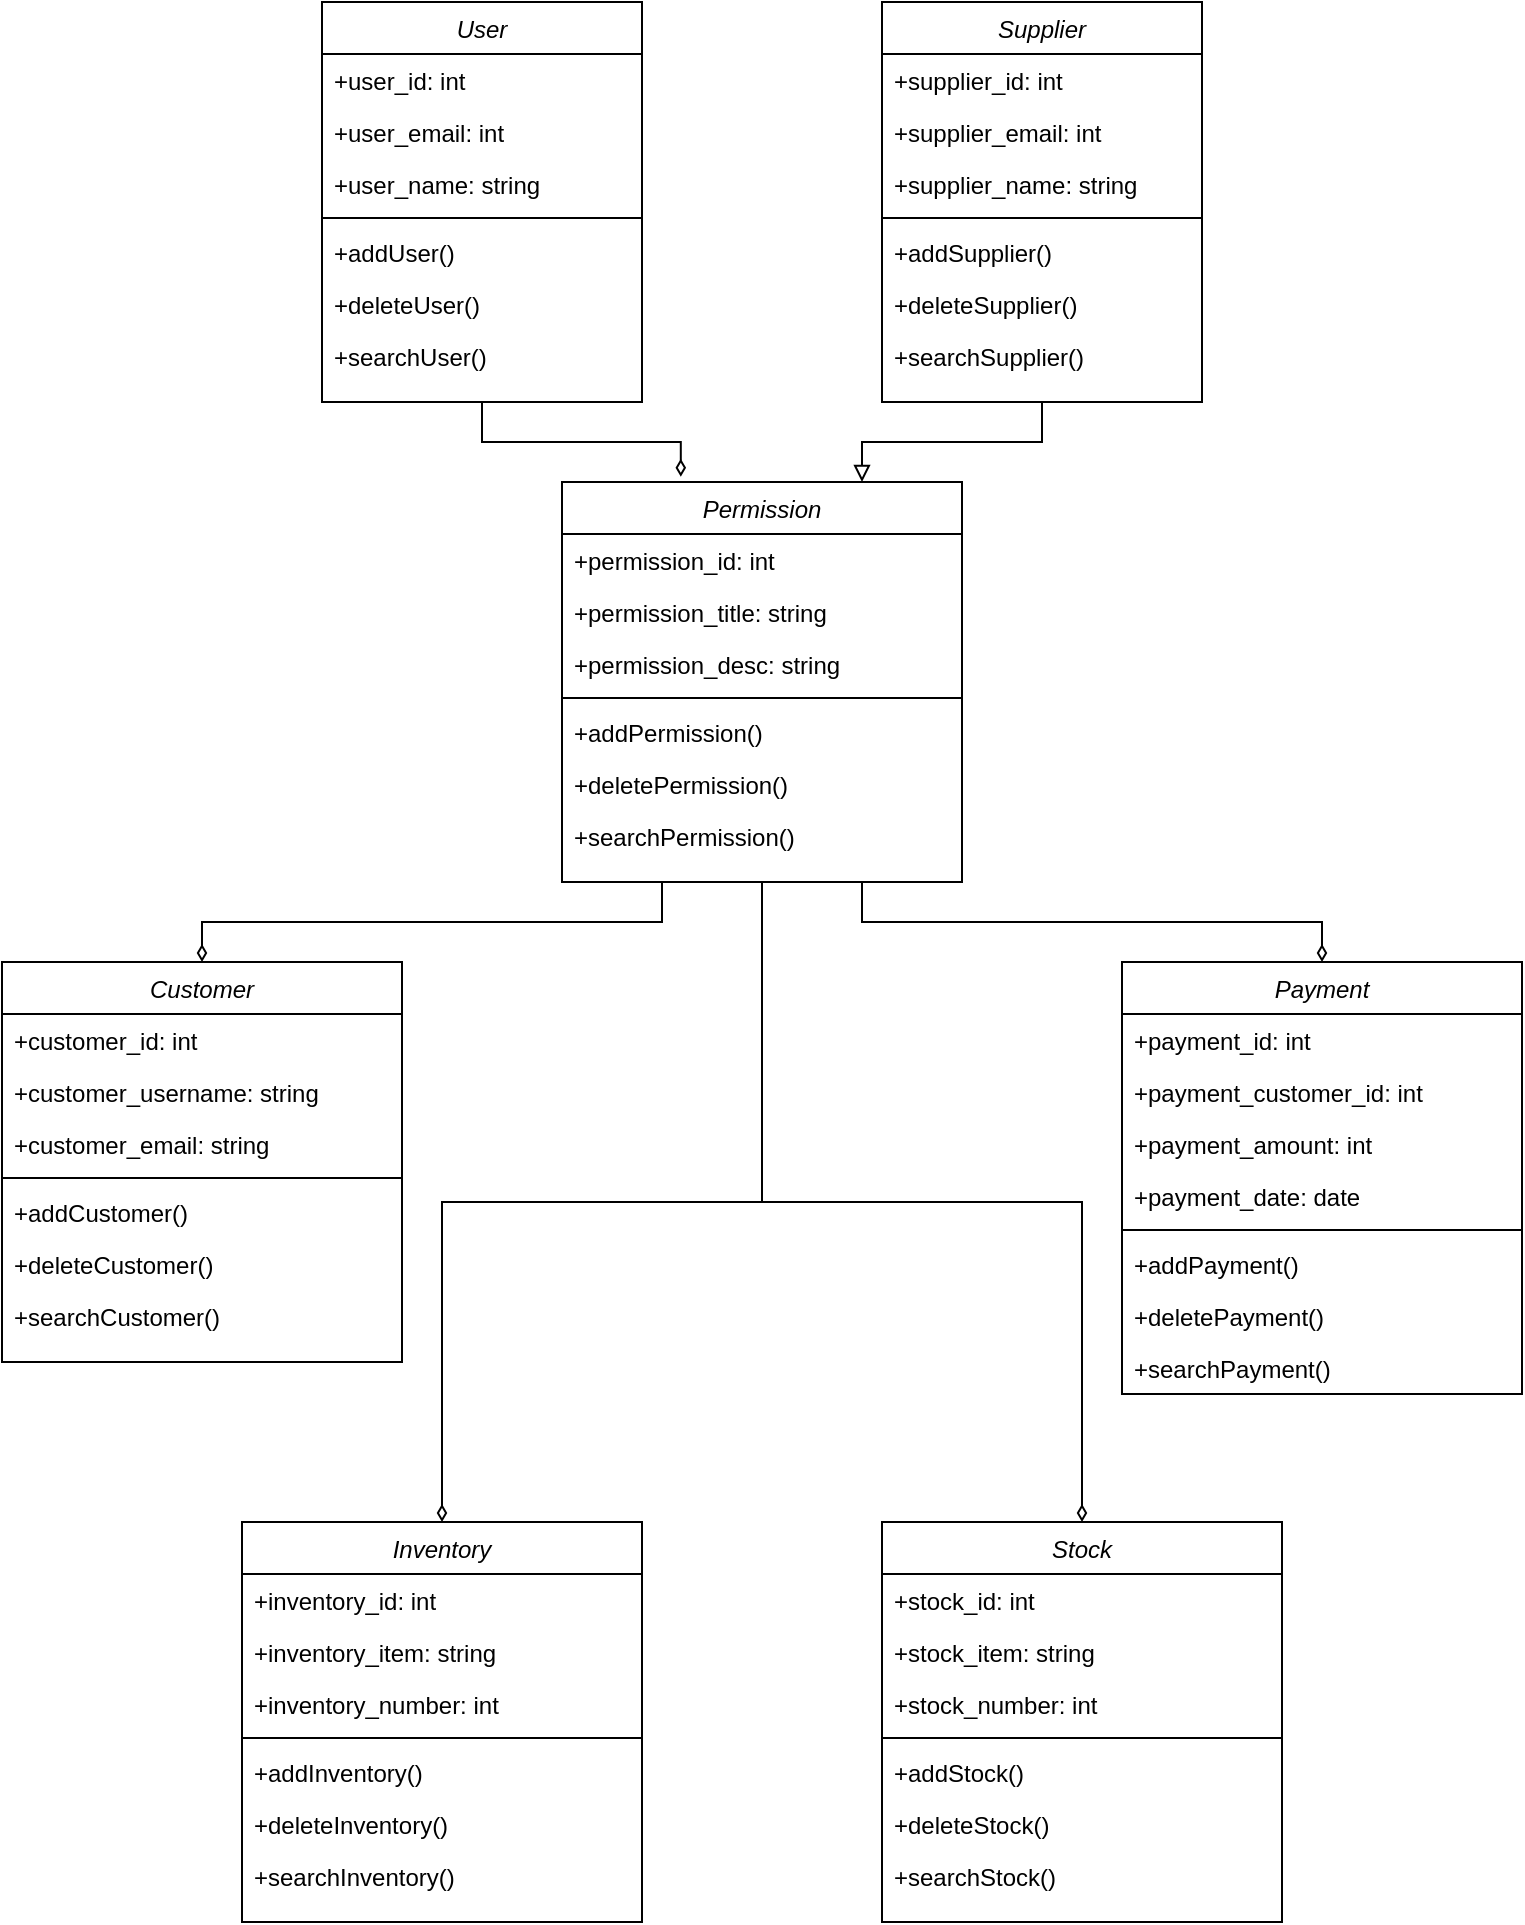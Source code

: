 <mxfile version="16.0.3" type="github">
  <diagram id="C5RBs43oDa-KdzZeNtuy" name="Page-1">
    <mxGraphModel dx="447" dy="245" grid="1" gridSize="10" guides="1" tooltips="1" connect="1" arrows="1" fold="1" page="1" pageScale="1" pageWidth="827" pageHeight="1169" math="0" shadow="0">
      <root>
        <mxCell id="WIyWlLk6GJQsqaUBKTNV-0" />
        <mxCell id="WIyWlLk6GJQsqaUBKTNV-1" parent="WIyWlLk6GJQsqaUBKTNV-0" />
        <mxCell id="MbvucfDCuUSrlffp8qWf-21" style="edgeStyle=orthogonalEdgeStyle;rounded=0;orthogonalLoop=1;jettySize=auto;html=1;exitX=0.5;exitY=1;exitDx=0;exitDy=0;entryX=0.297;entryY=-0.013;entryDx=0;entryDy=0;entryPerimeter=0;endArrow=diamondThin;endFill=0;" edge="1" parent="WIyWlLk6GJQsqaUBKTNV-1" source="zkfFHV4jXpPFQw0GAbJ--0" target="MbvucfDCuUSrlffp8qWf-13">
          <mxGeometry relative="1" as="geometry" />
        </mxCell>
        <mxCell id="zkfFHV4jXpPFQw0GAbJ--0" value="User" style="swimlane;fontStyle=2;align=center;verticalAlign=top;childLayout=stackLayout;horizontal=1;startSize=26;horizontalStack=0;resizeParent=1;resizeLast=0;collapsible=1;marginBottom=0;rounded=0;shadow=0;strokeWidth=1;" parent="WIyWlLk6GJQsqaUBKTNV-1" vertex="1">
          <mxGeometry x="200" y="120" width="160" height="200" as="geometry">
            <mxRectangle x="230" y="140" width="160" height="26" as="alternateBounds" />
          </mxGeometry>
        </mxCell>
        <mxCell id="zkfFHV4jXpPFQw0GAbJ--1" value="+user_id: int" style="text;align=left;verticalAlign=top;spacingLeft=4;spacingRight=4;overflow=hidden;rotatable=0;points=[[0,0.5],[1,0.5]];portConstraint=eastwest;" parent="zkfFHV4jXpPFQw0GAbJ--0" vertex="1">
          <mxGeometry y="26" width="160" height="26" as="geometry" />
        </mxCell>
        <mxCell id="zkfFHV4jXpPFQw0GAbJ--2" value="+user_email: int" style="text;align=left;verticalAlign=top;spacingLeft=4;spacingRight=4;overflow=hidden;rotatable=0;points=[[0,0.5],[1,0.5]];portConstraint=eastwest;rounded=0;shadow=0;html=0;" parent="zkfFHV4jXpPFQw0GAbJ--0" vertex="1">
          <mxGeometry y="52" width="160" height="26" as="geometry" />
        </mxCell>
        <mxCell id="zkfFHV4jXpPFQw0GAbJ--3" value="+user_name: string" style="text;align=left;verticalAlign=top;spacingLeft=4;spacingRight=4;overflow=hidden;rotatable=0;points=[[0,0.5],[1,0.5]];portConstraint=eastwest;rounded=0;shadow=0;html=0;" parent="zkfFHV4jXpPFQw0GAbJ--0" vertex="1">
          <mxGeometry y="78" width="160" height="26" as="geometry" />
        </mxCell>
        <mxCell id="zkfFHV4jXpPFQw0GAbJ--4" value="" style="line;html=1;strokeWidth=1;align=left;verticalAlign=middle;spacingTop=-1;spacingLeft=3;spacingRight=3;rotatable=0;labelPosition=right;points=[];portConstraint=eastwest;" parent="zkfFHV4jXpPFQw0GAbJ--0" vertex="1">
          <mxGeometry y="104" width="160" height="8" as="geometry" />
        </mxCell>
        <mxCell id="zkfFHV4jXpPFQw0GAbJ--5" value="+addUser()" style="text;align=left;verticalAlign=top;spacingLeft=4;spacingRight=4;overflow=hidden;rotatable=0;points=[[0,0.5],[1,0.5]];portConstraint=eastwest;" parent="zkfFHV4jXpPFQw0GAbJ--0" vertex="1">
          <mxGeometry y="112" width="160" height="26" as="geometry" />
        </mxCell>
        <mxCell id="MbvucfDCuUSrlffp8qWf-0" value="+deleteUser()" style="text;align=left;verticalAlign=top;spacingLeft=4;spacingRight=4;overflow=hidden;rotatable=0;points=[[0,0.5],[1,0.5]];portConstraint=eastwest;" vertex="1" parent="zkfFHV4jXpPFQw0GAbJ--0">
          <mxGeometry y="138" width="160" height="26" as="geometry" />
        </mxCell>
        <mxCell id="MbvucfDCuUSrlffp8qWf-2" value="+searchUser()" style="text;align=left;verticalAlign=top;spacingLeft=4;spacingRight=4;overflow=hidden;rotatable=0;points=[[0,0.5],[1,0.5]];portConstraint=eastwest;" vertex="1" parent="zkfFHV4jXpPFQw0GAbJ--0">
          <mxGeometry y="164" width="160" height="26" as="geometry" />
        </mxCell>
        <mxCell id="MbvucfDCuUSrlffp8qWf-22" style="edgeStyle=orthogonalEdgeStyle;rounded=0;orthogonalLoop=1;jettySize=auto;html=1;exitX=0.5;exitY=1;exitDx=0;exitDy=0;entryX=0.75;entryY=0;entryDx=0;entryDy=0;endArrow=block;endFill=0;" edge="1" parent="WIyWlLk6GJQsqaUBKTNV-1" source="MbvucfDCuUSrlffp8qWf-5" target="MbvucfDCuUSrlffp8qWf-13">
          <mxGeometry relative="1" as="geometry" />
        </mxCell>
        <mxCell id="MbvucfDCuUSrlffp8qWf-5" value="Supplier" style="swimlane;fontStyle=2;align=center;verticalAlign=top;childLayout=stackLayout;horizontal=1;startSize=26;horizontalStack=0;resizeParent=1;resizeLast=0;collapsible=1;marginBottom=0;rounded=0;shadow=0;strokeWidth=1;" vertex="1" parent="WIyWlLk6GJQsqaUBKTNV-1">
          <mxGeometry x="480" y="120" width="160" height="200" as="geometry">
            <mxRectangle x="230" y="140" width="160" height="26" as="alternateBounds" />
          </mxGeometry>
        </mxCell>
        <mxCell id="MbvucfDCuUSrlffp8qWf-6" value="+supplier_id: int" style="text;align=left;verticalAlign=top;spacingLeft=4;spacingRight=4;overflow=hidden;rotatable=0;points=[[0,0.5],[1,0.5]];portConstraint=eastwest;" vertex="1" parent="MbvucfDCuUSrlffp8qWf-5">
          <mxGeometry y="26" width="160" height="26" as="geometry" />
        </mxCell>
        <mxCell id="MbvucfDCuUSrlffp8qWf-7" value="+supplier_email: int" style="text;align=left;verticalAlign=top;spacingLeft=4;spacingRight=4;overflow=hidden;rotatable=0;points=[[0,0.5],[1,0.5]];portConstraint=eastwest;rounded=0;shadow=0;html=0;" vertex="1" parent="MbvucfDCuUSrlffp8qWf-5">
          <mxGeometry y="52" width="160" height="26" as="geometry" />
        </mxCell>
        <mxCell id="MbvucfDCuUSrlffp8qWf-8" value="+supplier_name: string" style="text;align=left;verticalAlign=top;spacingLeft=4;spacingRight=4;overflow=hidden;rotatable=0;points=[[0,0.5],[1,0.5]];portConstraint=eastwest;rounded=0;shadow=0;html=0;" vertex="1" parent="MbvucfDCuUSrlffp8qWf-5">
          <mxGeometry y="78" width="160" height="26" as="geometry" />
        </mxCell>
        <mxCell id="MbvucfDCuUSrlffp8qWf-9" value="" style="line;html=1;strokeWidth=1;align=left;verticalAlign=middle;spacingTop=-1;spacingLeft=3;spacingRight=3;rotatable=0;labelPosition=right;points=[];portConstraint=eastwest;" vertex="1" parent="MbvucfDCuUSrlffp8qWf-5">
          <mxGeometry y="104" width="160" height="8" as="geometry" />
        </mxCell>
        <mxCell id="MbvucfDCuUSrlffp8qWf-10" value="+addSupplier()" style="text;align=left;verticalAlign=top;spacingLeft=4;spacingRight=4;overflow=hidden;rotatable=0;points=[[0,0.5],[1,0.5]];portConstraint=eastwest;" vertex="1" parent="MbvucfDCuUSrlffp8qWf-5">
          <mxGeometry y="112" width="160" height="26" as="geometry" />
        </mxCell>
        <mxCell id="MbvucfDCuUSrlffp8qWf-11" value="+deleteSupplier()" style="text;align=left;verticalAlign=top;spacingLeft=4;spacingRight=4;overflow=hidden;rotatable=0;points=[[0,0.5],[1,0.5]];portConstraint=eastwest;" vertex="1" parent="MbvucfDCuUSrlffp8qWf-5">
          <mxGeometry y="138" width="160" height="26" as="geometry" />
        </mxCell>
        <mxCell id="MbvucfDCuUSrlffp8qWf-12" value="+searchSupplier()" style="text;align=left;verticalAlign=top;spacingLeft=4;spacingRight=4;overflow=hidden;rotatable=0;points=[[0,0.5],[1,0.5]];portConstraint=eastwest;" vertex="1" parent="MbvucfDCuUSrlffp8qWf-5">
          <mxGeometry y="164" width="160" height="26" as="geometry" />
        </mxCell>
        <mxCell id="MbvucfDCuUSrlffp8qWf-56" style="edgeStyle=orthogonalEdgeStyle;rounded=0;orthogonalLoop=1;jettySize=auto;html=1;exitX=0.75;exitY=1;exitDx=0;exitDy=0;entryX=0.5;entryY=0;entryDx=0;entryDy=0;endArrow=diamondThin;endFill=0;" edge="1" parent="WIyWlLk6GJQsqaUBKTNV-1" source="MbvucfDCuUSrlffp8qWf-13" target="MbvucfDCuUSrlffp8qWf-31">
          <mxGeometry relative="1" as="geometry" />
        </mxCell>
        <mxCell id="MbvucfDCuUSrlffp8qWf-57" style="edgeStyle=orthogonalEdgeStyle;rounded=0;orthogonalLoop=1;jettySize=auto;html=1;exitX=0.25;exitY=1;exitDx=0;exitDy=0;entryX=0.5;entryY=0;entryDx=0;entryDy=0;endArrow=diamondThin;endFill=0;" edge="1" parent="WIyWlLk6GJQsqaUBKTNV-1" source="MbvucfDCuUSrlffp8qWf-13" target="MbvucfDCuUSrlffp8qWf-23">
          <mxGeometry relative="1" as="geometry" />
        </mxCell>
        <mxCell id="MbvucfDCuUSrlffp8qWf-58" style="edgeStyle=orthogonalEdgeStyle;rounded=0;orthogonalLoop=1;jettySize=auto;html=1;exitX=0.5;exitY=1;exitDx=0;exitDy=0;endArrow=diamondThin;endFill=0;" edge="1" parent="WIyWlLk6GJQsqaUBKTNV-1" source="MbvucfDCuUSrlffp8qWf-13" target="MbvucfDCuUSrlffp8qWf-39">
          <mxGeometry relative="1" as="geometry" />
        </mxCell>
        <mxCell id="MbvucfDCuUSrlffp8qWf-59" style="edgeStyle=orthogonalEdgeStyle;rounded=0;orthogonalLoop=1;jettySize=auto;html=1;exitX=0.5;exitY=1;exitDx=0;exitDy=0;endArrow=diamondThin;endFill=0;" edge="1" parent="WIyWlLk6GJQsqaUBKTNV-1" source="MbvucfDCuUSrlffp8qWf-13" target="MbvucfDCuUSrlffp8qWf-47">
          <mxGeometry relative="1" as="geometry" />
        </mxCell>
        <mxCell id="MbvucfDCuUSrlffp8qWf-13" value="Permission" style="swimlane;fontStyle=2;align=center;verticalAlign=top;childLayout=stackLayout;horizontal=1;startSize=26;horizontalStack=0;resizeParent=1;resizeLast=0;collapsible=1;marginBottom=0;rounded=0;shadow=0;strokeWidth=1;" vertex="1" parent="WIyWlLk6GJQsqaUBKTNV-1">
          <mxGeometry x="320" y="360" width="200" height="200" as="geometry">
            <mxRectangle x="230" y="140" width="160" height="26" as="alternateBounds" />
          </mxGeometry>
        </mxCell>
        <mxCell id="MbvucfDCuUSrlffp8qWf-14" value="+permission_id: int" style="text;align=left;verticalAlign=top;spacingLeft=4;spacingRight=4;overflow=hidden;rotatable=0;points=[[0,0.5],[1,0.5]];portConstraint=eastwest;" vertex="1" parent="MbvucfDCuUSrlffp8qWf-13">
          <mxGeometry y="26" width="200" height="26" as="geometry" />
        </mxCell>
        <mxCell id="MbvucfDCuUSrlffp8qWf-15" value="+permission_title: string" style="text;align=left;verticalAlign=top;spacingLeft=4;spacingRight=4;overflow=hidden;rotatable=0;points=[[0,0.5],[1,0.5]];portConstraint=eastwest;rounded=0;shadow=0;html=0;" vertex="1" parent="MbvucfDCuUSrlffp8qWf-13">
          <mxGeometry y="52" width="200" height="26" as="geometry" />
        </mxCell>
        <mxCell id="MbvucfDCuUSrlffp8qWf-16" value="+permission_desc: string" style="text;align=left;verticalAlign=top;spacingLeft=4;spacingRight=4;overflow=hidden;rotatable=0;points=[[0,0.5],[1,0.5]];portConstraint=eastwest;rounded=0;shadow=0;html=0;" vertex="1" parent="MbvucfDCuUSrlffp8qWf-13">
          <mxGeometry y="78" width="200" height="26" as="geometry" />
        </mxCell>
        <mxCell id="MbvucfDCuUSrlffp8qWf-17" value="" style="line;html=1;strokeWidth=1;align=left;verticalAlign=middle;spacingTop=-1;spacingLeft=3;spacingRight=3;rotatable=0;labelPosition=right;points=[];portConstraint=eastwest;" vertex="1" parent="MbvucfDCuUSrlffp8qWf-13">
          <mxGeometry y="104" width="200" height="8" as="geometry" />
        </mxCell>
        <mxCell id="MbvucfDCuUSrlffp8qWf-18" value="+addPermission()" style="text;align=left;verticalAlign=top;spacingLeft=4;spacingRight=4;overflow=hidden;rotatable=0;points=[[0,0.5],[1,0.5]];portConstraint=eastwest;" vertex="1" parent="MbvucfDCuUSrlffp8qWf-13">
          <mxGeometry y="112" width="200" height="26" as="geometry" />
        </mxCell>
        <mxCell id="MbvucfDCuUSrlffp8qWf-19" value="+deletePermission()" style="text;align=left;verticalAlign=top;spacingLeft=4;spacingRight=4;overflow=hidden;rotatable=0;points=[[0,0.5],[1,0.5]];portConstraint=eastwest;" vertex="1" parent="MbvucfDCuUSrlffp8qWf-13">
          <mxGeometry y="138" width="200" height="26" as="geometry" />
        </mxCell>
        <mxCell id="MbvucfDCuUSrlffp8qWf-20" value="+searchPermission()" style="text;align=left;verticalAlign=top;spacingLeft=4;spacingRight=4;overflow=hidden;rotatable=0;points=[[0,0.5],[1,0.5]];portConstraint=eastwest;" vertex="1" parent="MbvucfDCuUSrlffp8qWf-13">
          <mxGeometry y="164" width="200" height="26" as="geometry" />
        </mxCell>
        <mxCell id="MbvucfDCuUSrlffp8qWf-23" value="Customer" style="swimlane;fontStyle=2;align=center;verticalAlign=top;childLayout=stackLayout;horizontal=1;startSize=26;horizontalStack=0;resizeParent=1;resizeLast=0;collapsible=1;marginBottom=0;rounded=0;shadow=0;strokeWidth=1;" vertex="1" parent="WIyWlLk6GJQsqaUBKTNV-1">
          <mxGeometry x="40" y="600" width="200" height="200" as="geometry">
            <mxRectangle x="230" y="140" width="160" height="26" as="alternateBounds" />
          </mxGeometry>
        </mxCell>
        <mxCell id="MbvucfDCuUSrlffp8qWf-24" value="+customer_id: int" style="text;align=left;verticalAlign=top;spacingLeft=4;spacingRight=4;overflow=hidden;rotatable=0;points=[[0,0.5],[1,0.5]];portConstraint=eastwest;" vertex="1" parent="MbvucfDCuUSrlffp8qWf-23">
          <mxGeometry y="26" width="200" height="26" as="geometry" />
        </mxCell>
        <mxCell id="MbvucfDCuUSrlffp8qWf-25" value="+customer_username: string" style="text;align=left;verticalAlign=top;spacingLeft=4;spacingRight=4;overflow=hidden;rotatable=0;points=[[0,0.5],[1,0.5]];portConstraint=eastwest;rounded=0;shadow=0;html=0;" vertex="1" parent="MbvucfDCuUSrlffp8qWf-23">
          <mxGeometry y="52" width="200" height="26" as="geometry" />
        </mxCell>
        <mxCell id="MbvucfDCuUSrlffp8qWf-26" value="+customer_email: string" style="text;align=left;verticalAlign=top;spacingLeft=4;spacingRight=4;overflow=hidden;rotatable=0;points=[[0,0.5],[1,0.5]];portConstraint=eastwest;rounded=0;shadow=0;html=0;" vertex="1" parent="MbvucfDCuUSrlffp8qWf-23">
          <mxGeometry y="78" width="200" height="26" as="geometry" />
        </mxCell>
        <mxCell id="MbvucfDCuUSrlffp8qWf-27" value="" style="line;html=1;strokeWidth=1;align=left;verticalAlign=middle;spacingTop=-1;spacingLeft=3;spacingRight=3;rotatable=0;labelPosition=right;points=[];portConstraint=eastwest;" vertex="1" parent="MbvucfDCuUSrlffp8qWf-23">
          <mxGeometry y="104" width="200" height="8" as="geometry" />
        </mxCell>
        <mxCell id="MbvucfDCuUSrlffp8qWf-28" value="+addCustomer()" style="text;align=left;verticalAlign=top;spacingLeft=4;spacingRight=4;overflow=hidden;rotatable=0;points=[[0,0.5],[1,0.5]];portConstraint=eastwest;" vertex="1" parent="MbvucfDCuUSrlffp8qWf-23">
          <mxGeometry y="112" width="200" height="26" as="geometry" />
        </mxCell>
        <mxCell id="MbvucfDCuUSrlffp8qWf-29" value="+deleteCustomer()" style="text;align=left;verticalAlign=top;spacingLeft=4;spacingRight=4;overflow=hidden;rotatable=0;points=[[0,0.5],[1,0.5]];portConstraint=eastwest;" vertex="1" parent="MbvucfDCuUSrlffp8qWf-23">
          <mxGeometry y="138" width="200" height="26" as="geometry" />
        </mxCell>
        <mxCell id="MbvucfDCuUSrlffp8qWf-30" value="+searchCustomer()" style="text;align=left;verticalAlign=top;spacingLeft=4;spacingRight=4;overflow=hidden;rotatable=0;points=[[0,0.5],[1,0.5]];portConstraint=eastwest;" vertex="1" parent="MbvucfDCuUSrlffp8qWf-23">
          <mxGeometry y="164" width="200" height="26" as="geometry" />
        </mxCell>
        <mxCell id="MbvucfDCuUSrlffp8qWf-31" value="Payment" style="swimlane;fontStyle=2;align=center;verticalAlign=top;childLayout=stackLayout;horizontal=1;startSize=26;horizontalStack=0;resizeParent=1;resizeLast=0;collapsible=1;marginBottom=0;rounded=0;shadow=0;strokeWidth=1;" vertex="1" parent="WIyWlLk6GJQsqaUBKTNV-1">
          <mxGeometry x="600" y="600" width="200" height="216" as="geometry">
            <mxRectangle x="230" y="140" width="160" height="26" as="alternateBounds" />
          </mxGeometry>
        </mxCell>
        <mxCell id="MbvucfDCuUSrlffp8qWf-32" value="+payment_id: int" style="text;align=left;verticalAlign=top;spacingLeft=4;spacingRight=4;overflow=hidden;rotatable=0;points=[[0,0.5],[1,0.5]];portConstraint=eastwest;" vertex="1" parent="MbvucfDCuUSrlffp8qWf-31">
          <mxGeometry y="26" width="200" height="26" as="geometry" />
        </mxCell>
        <mxCell id="MbvucfDCuUSrlffp8qWf-33" value="+payment_customer_id: int" style="text;align=left;verticalAlign=top;spacingLeft=4;spacingRight=4;overflow=hidden;rotatable=0;points=[[0,0.5],[1,0.5]];portConstraint=eastwest;rounded=0;shadow=0;html=0;" vertex="1" parent="MbvucfDCuUSrlffp8qWf-31">
          <mxGeometry y="52" width="200" height="26" as="geometry" />
        </mxCell>
        <mxCell id="MbvucfDCuUSrlffp8qWf-34" value="+payment_amount: int" style="text;align=left;verticalAlign=top;spacingLeft=4;spacingRight=4;overflow=hidden;rotatable=0;points=[[0,0.5],[1,0.5]];portConstraint=eastwest;rounded=0;shadow=0;html=0;" vertex="1" parent="MbvucfDCuUSrlffp8qWf-31">
          <mxGeometry y="78" width="200" height="26" as="geometry" />
        </mxCell>
        <mxCell id="MbvucfDCuUSrlffp8qWf-55" value="+payment_date: date" style="text;align=left;verticalAlign=top;spacingLeft=4;spacingRight=4;overflow=hidden;rotatable=0;points=[[0,0.5],[1,0.5]];portConstraint=eastwest;rounded=0;shadow=0;html=0;" vertex="1" parent="MbvucfDCuUSrlffp8qWf-31">
          <mxGeometry y="104" width="200" height="26" as="geometry" />
        </mxCell>
        <mxCell id="MbvucfDCuUSrlffp8qWf-35" value="" style="line;html=1;strokeWidth=1;align=left;verticalAlign=middle;spacingTop=-1;spacingLeft=3;spacingRight=3;rotatable=0;labelPosition=right;points=[];portConstraint=eastwest;" vertex="1" parent="MbvucfDCuUSrlffp8qWf-31">
          <mxGeometry y="130" width="200" height="8" as="geometry" />
        </mxCell>
        <mxCell id="MbvucfDCuUSrlffp8qWf-36" value="+addPayment()" style="text;align=left;verticalAlign=top;spacingLeft=4;spacingRight=4;overflow=hidden;rotatable=0;points=[[0,0.5],[1,0.5]];portConstraint=eastwest;" vertex="1" parent="MbvucfDCuUSrlffp8qWf-31">
          <mxGeometry y="138" width="200" height="26" as="geometry" />
        </mxCell>
        <mxCell id="MbvucfDCuUSrlffp8qWf-37" value="+deletePayment()" style="text;align=left;verticalAlign=top;spacingLeft=4;spacingRight=4;overflow=hidden;rotatable=0;points=[[0,0.5],[1,0.5]];portConstraint=eastwest;" vertex="1" parent="MbvucfDCuUSrlffp8qWf-31">
          <mxGeometry y="164" width="200" height="26" as="geometry" />
        </mxCell>
        <mxCell id="MbvucfDCuUSrlffp8qWf-38" value="+searchPayment()" style="text;align=left;verticalAlign=top;spacingLeft=4;spacingRight=4;overflow=hidden;rotatable=0;points=[[0,0.5],[1,0.5]];portConstraint=eastwest;" vertex="1" parent="MbvucfDCuUSrlffp8qWf-31">
          <mxGeometry y="190" width="200" height="26" as="geometry" />
        </mxCell>
        <mxCell id="MbvucfDCuUSrlffp8qWf-39" value="Inventory" style="swimlane;fontStyle=2;align=center;verticalAlign=top;childLayout=stackLayout;horizontal=1;startSize=26;horizontalStack=0;resizeParent=1;resizeLast=0;collapsible=1;marginBottom=0;rounded=0;shadow=0;strokeWidth=1;" vertex="1" parent="WIyWlLk6GJQsqaUBKTNV-1">
          <mxGeometry x="160" y="880" width="200" height="200" as="geometry">
            <mxRectangle x="230" y="140" width="160" height="26" as="alternateBounds" />
          </mxGeometry>
        </mxCell>
        <mxCell id="MbvucfDCuUSrlffp8qWf-40" value="+inventory_id: int" style="text;align=left;verticalAlign=top;spacingLeft=4;spacingRight=4;overflow=hidden;rotatable=0;points=[[0,0.5],[1,0.5]];portConstraint=eastwest;" vertex="1" parent="MbvucfDCuUSrlffp8qWf-39">
          <mxGeometry y="26" width="200" height="26" as="geometry" />
        </mxCell>
        <mxCell id="MbvucfDCuUSrlffp8qWf-41" value="+inventory_item: string" style="text;align=left;verticalAlign=top;spacingLeft=4;spacingRight=4;overflow=hidden;rotatable=0;points=[[0,0.5],[1,0.5]];portConstraint=eastwest;rounded=0;shadow=0;html=0;" vertex="1" parent="MbvucfDCuUSrlffp8qWf-39">
          <mxGeometry y="52" width="200" height="26" as="geometry" />
        </mxCell>
        <mxCell id="MbvucfDCuUSrlffp8qWf-42" value="+inventory_number: int" style="text;align=left;verticalAlign=top;spacingLeft=4;spacingRight=4;overflow=hidden;rotatable=0;points=[[0,0.5],[1,0.5]];portConstraint=eastwest;rounded=0;shadow=0;html=0;" vertex="1" parent="MbvucfDCuUSrlffp8qWf-39">
          <mxGeometry y="78" width="200" height="26" as="geometry" />
        </mxCell>
        <mxCell id="MbvucfDCuUSrlffp8qWf-43" value="" style="line;html=1;strokeWidth=1;align=left;verticalAlign=middle;spacingTop=-1;spacingLeft=3;spacingRight=3;rotatable=0;labelPosition=right;points=[];portConstraint=eastwest;" vertex="1" parent="MbvucfDCuUSrlffp8qWf-39">
          <mxGeometry y="104" width="200" height="8" as="geometry" />
        </mxCell>
        <mxCell id="MbvucfDCuUSrlffp8qWf-44" value="+addInventory()" style="text;align=left;verticalAlign=top;spacingLeft=4;spacingRight=4;overflow=hidden;rotatable=0;points=[[0,0.5],[1,0.5]];portConstraint=eastwest;" vertex="1" parent="MbvucfDCuUSrlffp8qWf-39">
          <mxGeometry y="112" width="200" height="26" as="geometry" />
        </mxCell>
        <mxCell id="MbvucfDCuUSrlffp8qWf-45" value="+deleteInventory()" style="text;align=left;verticalAlign=top;spacingLeft=4;spacingRight=4;overflow=hidden;rotatable=0;points=[[0,0.5],[1,0.5]];portConstraint=eastwest;" vertex="1" parent="MbvucfDCuUSrlffp8qWf-39">
          <mxGeometry y="138" width="200" height="26" as="geometry" />
        </mxCell>
        <mxCell id="MbvucfDCuUSrlffp8qWf-46" value="+searchInventory()" style="text;align=left;verticalAlign=top;spacingLeft=4;spacingRight=4;overflow=hidden;rotatable=0;points=[[0,0.5],[1,0.5]];portConstraint=eastwest;" vertex="1" parent="MbvucfDCuUSrlffp8qWf-39">
          <mxGeometry y="164" width="200" height="26" as="geometry" />
        </mxCell>
        <mxCell id="MbvucfDCuUSrlffp8qWf-47" value="Stock" style="swimlane;fontStyle=2;align=center;verticalAlign=top;childLayout=stackLayout;horizontal=1;startSize=26;horizontalStack=0;resizeParent=1;resizeLast=0;collapsible=1;marginBottom=0;rounded=0;shadow=0;strokeWidth=1;" vertex="1" parent="WIyWlLk6GJQsqaUBKTNV-1">
          <mxGeometry x="480" y="880" width="200" height="200" as="geometry">
            <mxRectangle x="230" y="140" width="160" height="26" as="alternateBounds" />
          </mxGeometry>
        </mxCell>
        <mxCell id="MbvucfDCuUSrlffp8qWf-48" value="+stock_id: int" style="text;align=left;verticalAlign=top;spacingLeft=4;spacingRight=4;overflow=hidden;rotatable=0;points=[[0,0.5],[1,0.5]];portConstraint=eastwest;" vertex="1" parent="MbvucfDCuUSrlffp8qWf-47">
          <mxGeometry y="26" width="200" height="26" as="geometry" />
        </mxCell>
        <mxCell id="MbvucfDCuUSrlffp8qWf-49" value="+stock_item: string" style="text;align=left;verticalAlign=top;spacingLeft=4;spacingRight=4;overflow=hidden;rotatable=0;points=[[0,0.5],[1,0.5]];portConstraint=eastwest;rounded=0;shadow=0;html=0;" vertex="1" parent="MbvucfDCuUSrlffp8qWf-47">
          <mxGeometry y="52" width="200" height="26" as="geometry" />
        </mxCell>
        <mxCell id="MbvucfDCuUSrlffp8qWf-50" value="+stock_number: int" style="text;align=left;verticalAlign=top;spacingLeft=4;spacingRight=4;overflow=hidden;rotatable=0;points=[[0,0.5],[1,0.5]];portConstraint=eastwest;rounded=0;shadow=0;html=0;" vertex="1" parent="MbvucfDCuUSrlffp8qWf-47">
          <mxGeometry y="78" width="200" height="26" as="geometry" />
        </mxCell>
        <mxCell id="MbvucfDCuUSrlffp8qWf-51" value="" style="line;html=1;strokeWidth=1;align=left;verticalAlign=middle;spacingTop=-1;spacingLeft=3;spacingRight=3;rotatable=0;labelPosition=right;points=[];portConstraint=eastwest;" vertex="1" parent="MbvucfDCuUSrlffp8qWf-47">
          <mxGeometry y="104" width="200" height="8" as="geometry" />
        </mxCell>
        <mxCell id="MbvucfDCuUSrlffp8qWf-52" value="+addStock()" style="text;align=left;verticalAlign=top;spacingLeft=4;spacingRight=4;overflow=hidden;rotatable=0;points=[[0,0.5],[1,0.5]];portConstraint=eastwest;" vertex="1" parent="MbvucfDCuUSrlffp8qWf-47">
          <mxGeometry y="112" width="200" height="26" as="geometry" />
        </mxCell>
        <mxCell id="MbvucfDCuUSrlffp8qWf-53" value="+deleteStock()" style="text;align=left;verticalAlign=top;spacingLeft=4;spacingRight=4;overflow=hidden;rotatable=0;points=[[0,0.5],[1,0.5]];portConstraint=eastwest;" vertex="1" parent="MbvucfDCuUSrlffp8qWf-47">
          <mxGeometry y="138" width="200" height="26" as="geometry" />
        </mxCell>
        <mxCell id="MbvucfDCuUSrlffp8qWf-54" value="+searchStock()" style="text;align=left;verticalAlign=top;spacingLeft=4;spacingRight=4;overflow=hidden;rotatable=0;points=[[0,0.5],[1,0.5]];portConstraint=eastwest;" vertex="1" parent="MbvucfDCuUSrlffp8qWf-47">
          <mxGeometry y="164" width="200" height="26" as="geometry" />
        </mxCell>
      </root>
    </mxGraphModel>
  </diagram>
</mxfile>
